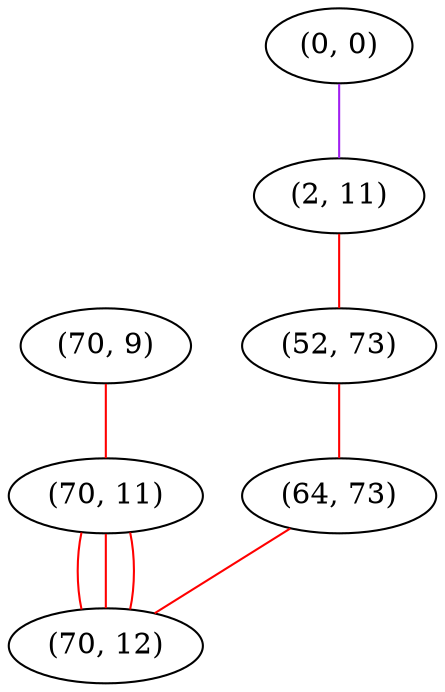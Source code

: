 graph "" {
"(70, 9)";
"(0, 0)";
"(70, 11)";
"(2, 11)";
"(52, 73)";
"(64, 73)";
"(70, 12)";
"(70, 9)" -- "(70, 11)"  [color=red, key=0, weight=1];
"(0, 0)" -- "(2, 11)"  [color=purple, key=0, weight=4];
"(70, 11)" -- "(70, 12)"  [color=red, key=0, weight=1];
"(70, 11)" -- "(70, 12)"  [color=red, key=1, weight=1];
"(70, 11)" -- "(70, 12)"  [color=red, key=2, weight=1];
"(2, 11)" -- "(52, 73)"  [color=red, key=0, weight=1];
"(52, 73)" -- "(64, 73)"  [color=red, key=0, weight=1];
"(64, 73)" -- "(70, 12)"  [color=red, key=0, weight=1];
}
